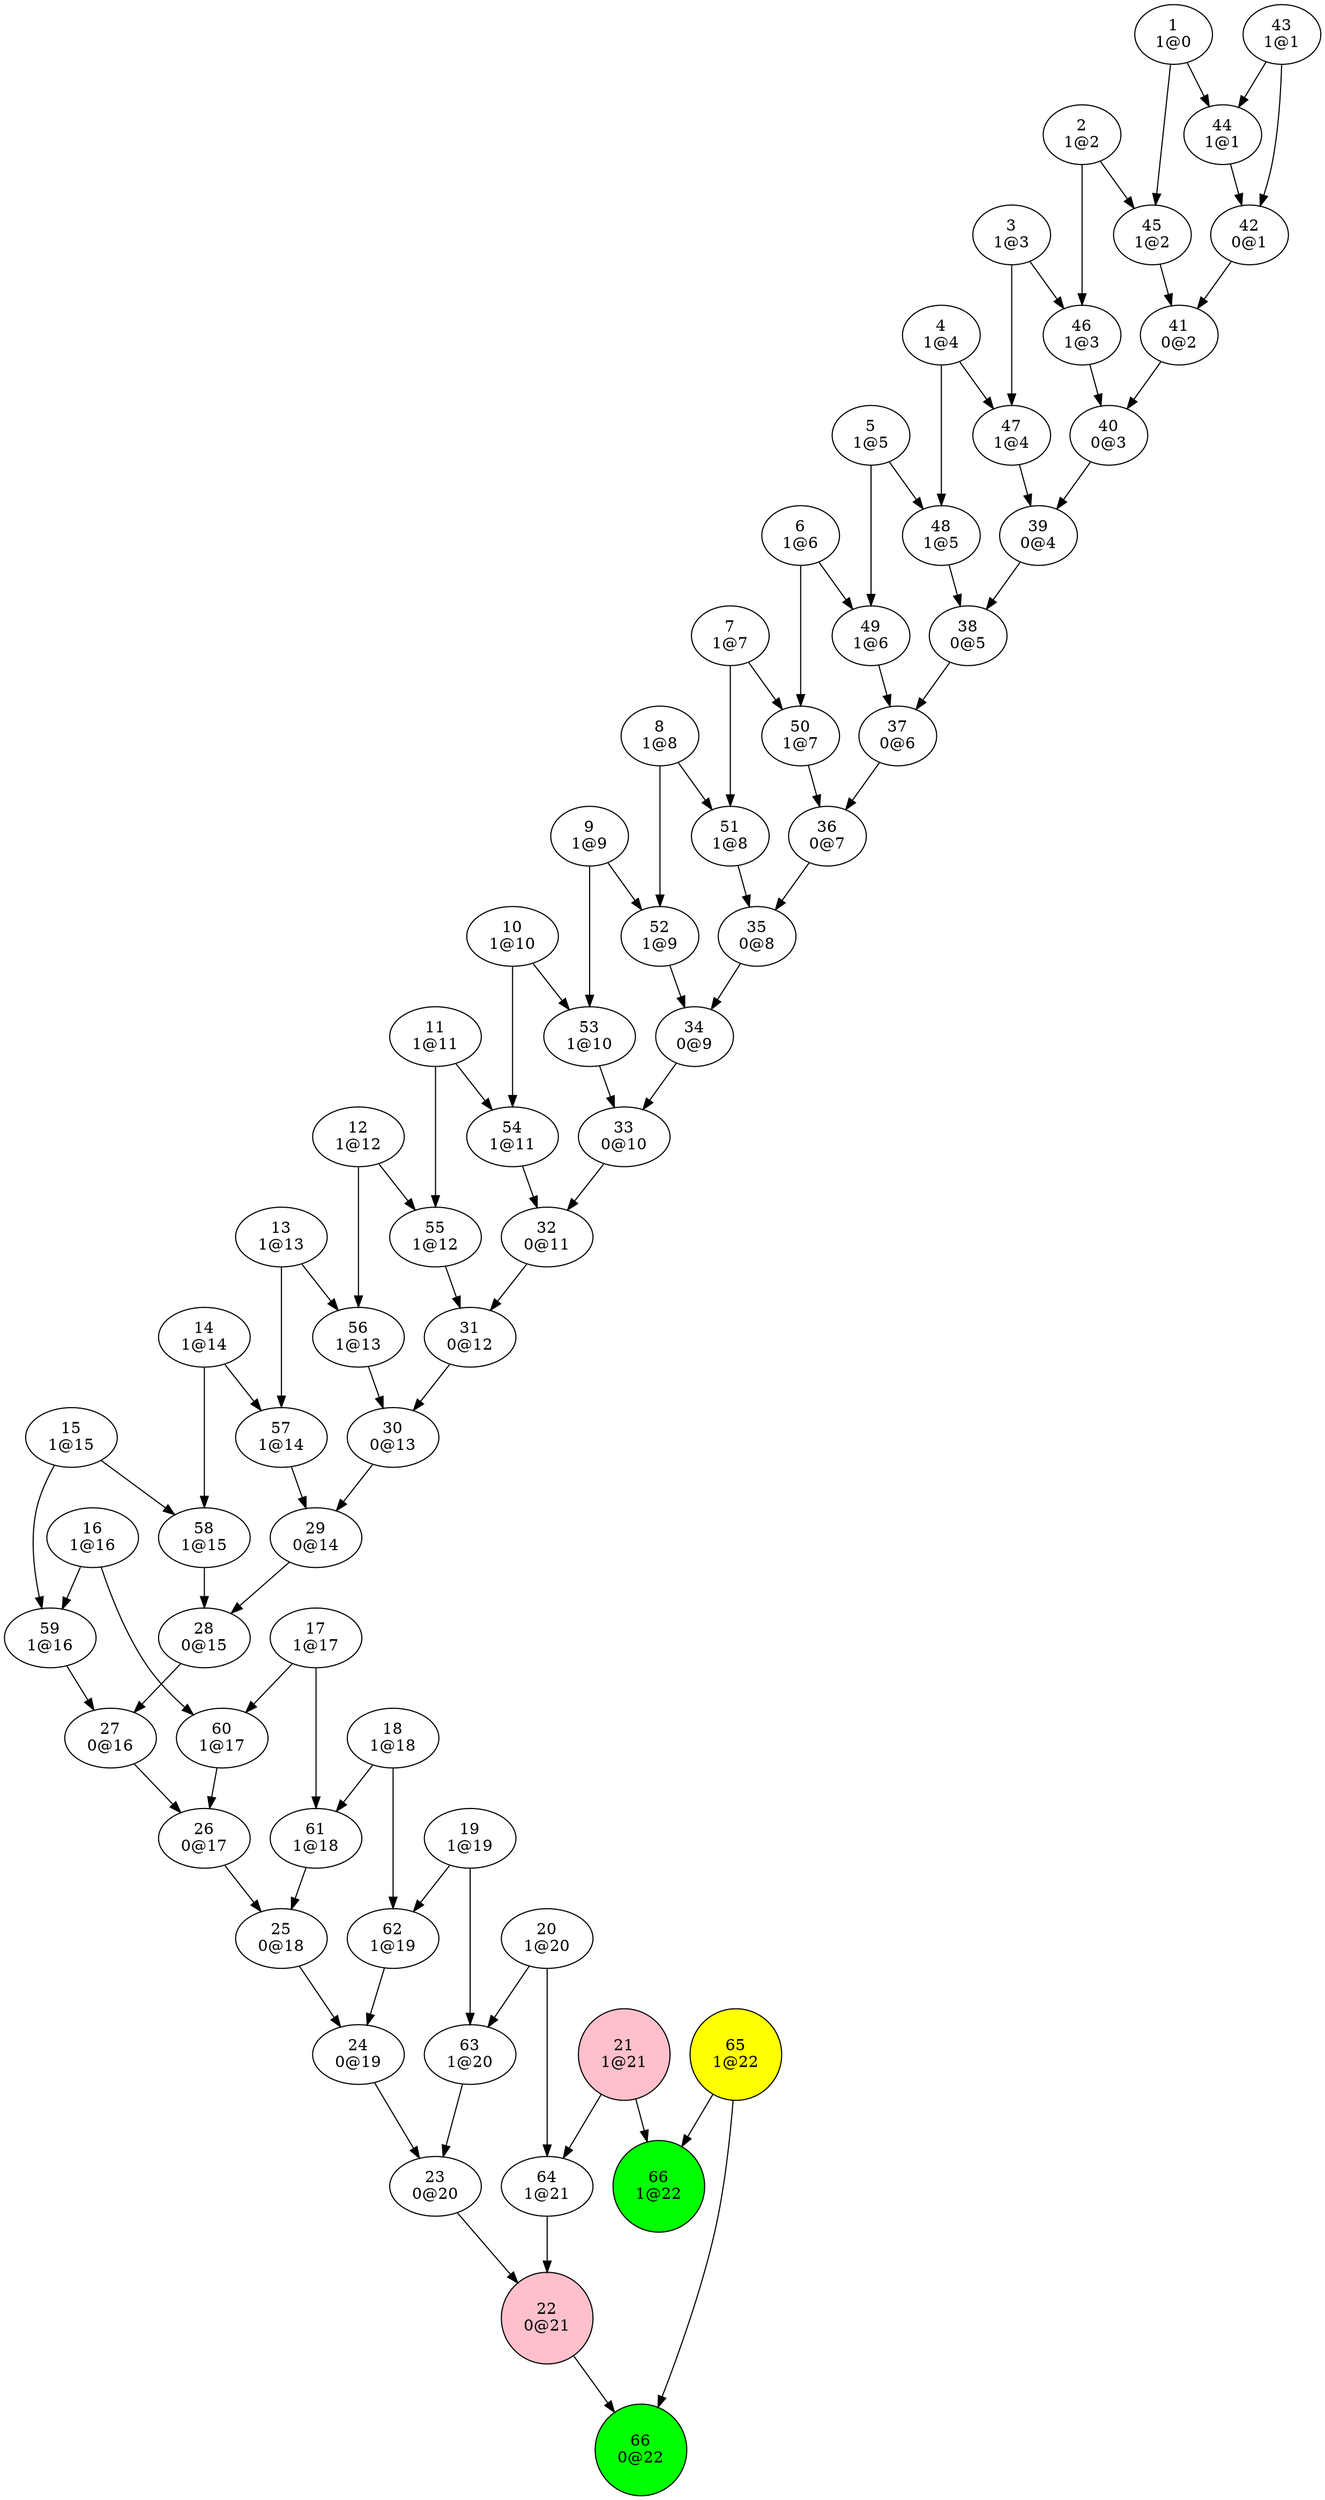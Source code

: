 digraph {
"1
1@0"->"44
1@1";
"1
1@0"->"45
1@2";
"2
1@2"->"45
1@2";
"2
1@2"->"46
1@3";
"3
1@3"->"46
1@3";
"3
1@3"->"47
1@4";
"4
1@4"->"47
1@4";
"4
1@4"->"48
1@5";
"5
1@5"->"48
1@5";
"5
1@5"->"49
1@6";
"6
1@6"->"49
1@6";
"6
1@6"->"50
1@7";
"7
1@7"->"50
1@7";
"7
1@7"->"51
1@8";
"8
1@8"->"51
1@8";
"8
1@8"->"52
1@9";
"9
1@9"->"52
1@9";
"9
1@9"->"53
1@10";
"10
1@10"->"53
1@10";
"10
1@10"->"54
1@11";
"11
1@11"->"54
1@11";
"11
1@11"->"55
1@12";
"12
1@12"->"55
1@12";
"12
1@12"->"56
1@13";
"13
1@13"->"56
1@13";
"13
1@13"->"57
1@14";
"14
1@14"->"57
1@14";
"14
1@14"->"58
1@15";
"15
1@15"->"58
1@15";
"15
1@15"->"59
1@16";
"16
1@16"->"59
1@16";
"16
1@16"->"60
1@17";
"17
1@17"->"60
1@17";
"17
1@17"->"61
1@18";
"18
1@18"->"61
1@18";
"18
1@18"->"62
1@19";
"19
1@19"->"62
1@19";
"19
1@19"->"63
1@20";
"20
1@20"->"63
1@20";
"20
1@20"->"64
1@21";
"21
1@21"->"64
1@21";
"21
1@21"->"66
1@22";
"22
0@21"->"66
0@22";
"23
0@20"->"22
0@21";
"24
0@19"->"23
0@20";
"25
0@18"->"24
0@19";
"26
0@17"->"25
0@18";
"27
0@16"->"26
0@17";
"28
0@15"->"27
0@16";
"29
0@14"->"28
0@15";
"30
0@13"->"29
0@14";
"31
0@12"->"30
0@13";
"32
0@11"->"31
0@12";
"33
0@10"->"32
0@11";
"34
0@9"->"33
0@10";
"35
0@8"->"34
0@9";
"36
0@7"->"35
0@8";
"37
0@6"->"36
0@7";
"38
0@5"->"37
0@6";
"39
0@4"->"38
0@5";
"40
0@3"->"39
0@4";
"41
0@2"->"40
0@3";
"42
0@1"->"41
0@2";
"43
1@1"->"42
0@1";
"43
1@1"->"44
1@1";
"44
1@1"->"42
0@1";
"45
1@2"->"41
0@2";
"46
1@3"->"40
0@3";
"47
1@4"->"39
0@4";
"48
1@5"->"38
0@5";
"49
1@6"->"37
0@6";
"50
1@7"->"36
0@7";
"51
1@8"->"35
0@8";
"52
1@9"->"34
0@9";
"53
1@10"->"33
0@10";
"54
1@11"->"32
0@11";
"55
1@12"->"31
0@12";
"56
1@13"->"30
0@13";
"57
1@14"->"29
0@14";
"58
1@15"->"28
0@15";
"59
1@16"->"27
0@16";
"60
1@17"->"26
0@17";
"61
1@18"->"25
0@18";
"62
1@19"->"24
0@19";
"63
1@20"->"23
0@20";
"64
1@21"->"22
0@21";
"65
1@22"->"66
0@22";
"65
1@22"->"66
1@22";
"66
0@22";
"66
1@22";
"21
1@21"[shape=circle, style=filled, fillcolor=pink];
"22
0@21"[shape=circle, style=filled, fillcolor=pink];
"65
1@22"[shape=circle, style=filled, fillcolor=yellow];
"66
0@22"[shape=circle, style=filled, fillcolor=green];
"66
1@22"[shape=circle, style=filled, fillcolor=green];
}